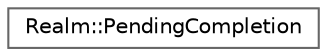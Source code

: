 digraph "Graphical Class Hierarchy"
{
 // LATEX_PDF_SIZE
  bgcolor="transparent";
  edge [fontname=Helvetica,fontsize=10,labelfontname=Helvetica,labelfontsize=10];
  node [fontname=Helvetica,fontsize=10,shape=box,height=0.2,width=0.4];
  rankdir="LR";
  Node0 [id="Node000000",label="Realm::PendingCompletion",height=0.2,width=0.4,color="grey40", fillcolor="white", style="filled",URL="$classRealm_1_1PendingCompletion.html",tooltip=" "];
}
